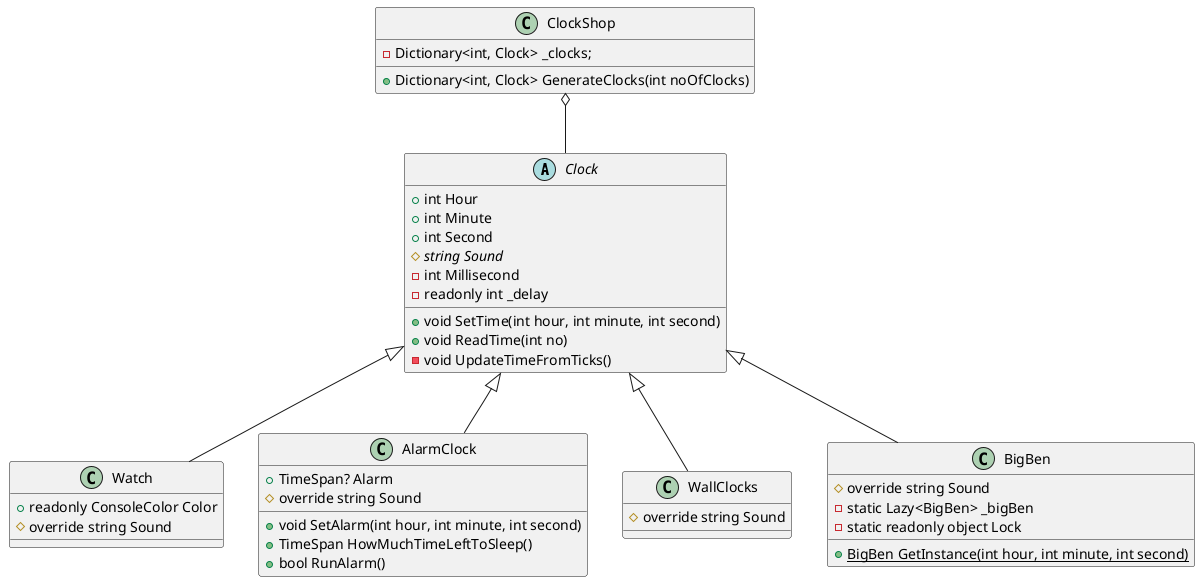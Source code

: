 @startuml
'https://plantuml.com/class-diagram

abstract class Clock
{
    + int Hour
    + int Minute
    + int Second
    # {abstract} string Sound
    - int Millisecond
    - readonly int _delay
    + void SetTime(int hour, int minute, int second)
    + void ReadTime(int no)
    - void UpdateTimeFromTicks()   
}

class Watch
{
    + readonly ConsoleColor Color
    # override string Sound
}

class AlarmClock
{
    + TimeSpan? Alarm
    # override string Sound
    + void SetAlarm(int hour, int minute, int second)
    + TimeSpan HowMuchTimeLeftToSleep()
    + bool RunAlarm()
}

class WallClocks
{
    # override string Sound
}

class BigBen
{
    # override string Sound
    - static Lazy<BigBen> _bigBen
    - static readonly object Lock
    + {static} BigBen GetInstance(int hour, int minute, int second)
}

class ClockShop
{
    - Dictionary<int, Clock> _clocks;
    + Dictionary<int, Clock> GenerateClocks(int noOfClocks)
}

ClockShop o-- Clock

Clock <|-- AlarmClock
Clock <|-- WallClocks
Clock <|-- Watch
Clock <|-- BigBen

@enduml